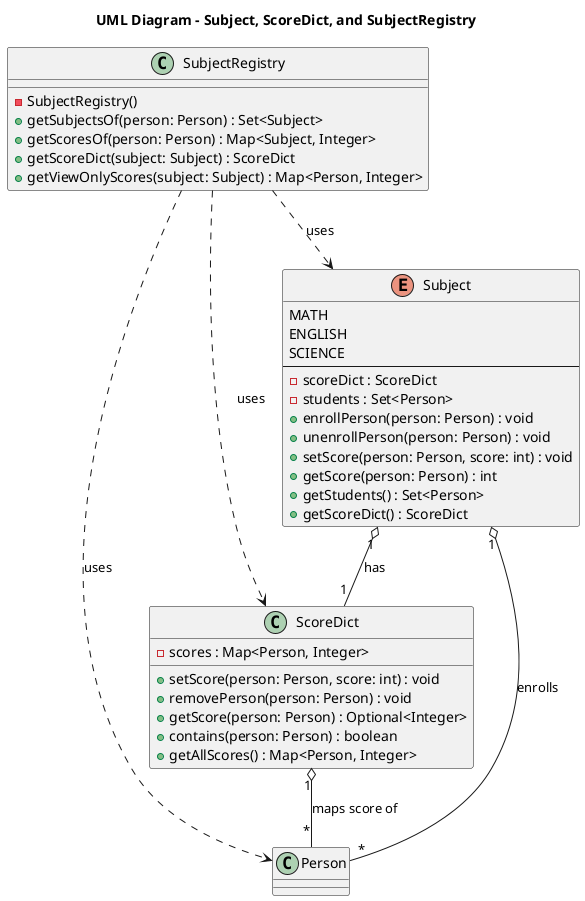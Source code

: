@startuml
title UML Diagram - Subject, ScoreDict, and SubjectRegistry

' ==== External class (referenced but not detailed) ====
class Person {
}

' ==== ScoreDict ====
class ScoreDict {
    - scores : Map<Person, Integer>
    + setScore(person: Person, score: int) : void
    + removePerson(person: Person) : void
    + getScore(person: Person) : Optional<Integer>
    + contains(person: Person) : boolean
    + getAllScores() : Map<Person, Integer>
}

' ==== Subject (enum) ====
enum Subject {
    MATH
    ENGLISH
    SCIENCE
    --
    - scoreDict : ScoreDict
    - students : Set<Person>
    + enrollPerson(person: Person) : void
    + unenrollPerson(person: Person) : void
    + setScore(person: Person, score: int) : void
    + getScore(person: Person) : int
    + getStudents() : Set<Person>
    + getScoreDict() : ScoreDict
}

' ==== SubjectRegistry (utility class) ====
class SubjectRegistry {
    - SubjectRegistry()
    + getSubjectsOf(person: Person) : Set<Subject>
    + getScoresOf(person: Person) : Map<Subject, Integer>
    + getScoreDict(subject: Subject) : ScoreDict
    + getViewOnlyScores(subject: Subject) : Map<Person, Integer>
}

' ==== Relationships ====
SubjectRegistry ..> Subject : uses
SubjectRegistry ..> ScoreDict : uses
SubjectRegistry ..> Person : uses
Subject "1" o-- "1" ScoreDict : has
Subject "1" o-- "*" Person : enrolls
ScoreDict "1" o-- "*" Person : maps score of

@enduml
